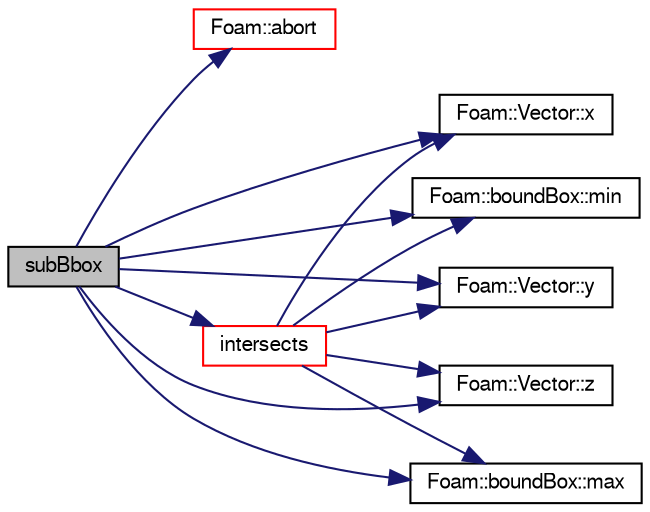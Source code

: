 digraph "subBbox"
{
  bgcolor="transparent";
  edge [fontname="FreeSans",fontsize="10",labelfontname="FreeSans",labelfontsize="10"];
  node [fontname="FreeSans",fontsize="10",shape=record];
  rankdir="LR";
  Node70 [label="subBbox",height=0.2,width=0.4,color="black", fillcolor="grey75", style="filled", fontcolor="black"];
  Node70 -> Node71 [color="midnightblue",fontsize="10",style="solid",fontname="FreeSans"];
  Node71 [label="Foam::abort",height=0.2,width=0.4,color="red",URL="$a21124.html#a447107a607d03e417307c203fa5fb44b"];
  Node70 -> Node114 [color="midnightblue",fontsize="10",style="solid",fontname="FreeSans"];
  Node114 [label="intersects",height=0.2,width=0.4,color="red",URL="$a27618.html#a7f2d8860a14160c2474f35e362a9b149",tooltip="Intersects segment; set point to intersection position and face,. "];
  Node114 -> Node116 [color="midnightblue",fontsize="10",style="solid",fontname="FreeSans"];
  Node116 [label="Foam::Vector::x",height=0.2,width=0.4,color="black",URL="$a28442.html#a63327976e5a8359700064a02ae22548e"];
  Node114 -> Node117 [color="midnightblue",fontsize="10",style="solid",fontname="FreeSans"];
  Node117 [label="Foam::boundBox::min",height=0.2,width=0.4,color="black",URL="$a27102.html#a41bea928bbb72b904d07db28570b07bd",tooltip="Minimum describing the bounding box. "];
  Node114 -> Node119 [color="midnightblue",fontsize="10",style="solid",fontname="FreeSans"];
  Node119 [label="Foam::Vector::y",height=0.2,width=0.4,color="black",URL="$a28442.html#a1ee865f676fbac703a49c6654dd3ad74"];
  Node114 -> Node120 [color="midnightblue",fontsize="10",style="solid",fontname="FreeSans"];
  Node120 [label="Foam::Vector::z",height=0.2,width=0.4,color="black",URL="$a28442.html#a1c8320b15610de211ec70ef966581423"];
  Node114 -> Node118 [color="midnightblue",fontsize="10",style="solid",fontname="FreeSans"];
  Node118 [label="Foam::boundBox::max",height=0.2,width=0.4,color="black",URL="$a27102.html#a43279cd20862e64a21c8c82ee6c2441b",tooltip="Maximum describing the bounding box. "];
  Node70 -> Node118 [color="midnightblue",fontsize="10",style="solid",fontname="FreeSans"];
  Node70 -> Node117 [color="midnightblue",fontsize="10",style="solid",fontname="FreeSans"];
  Node70 -> Node116 [color="midnightblue",fontsize="10",style="solid",fontname="FreeSans"];
  Node70 -> Node119 [color="midnightblue",fontsize="10",style="solid",fontname="FreeSans"];
  Node70 -> Node120 [color="midnightblue",fontsize="10",style="solid",fontname="FreeSans"];
}
